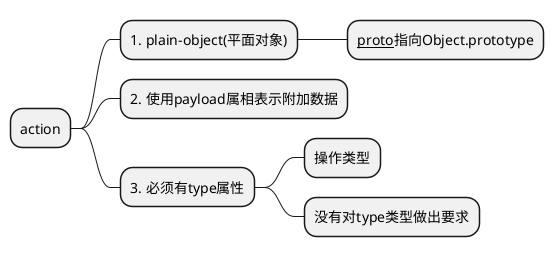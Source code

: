 @startmindmap

* action
** 1. plain-object(平面对象)
*** __proto__指向Object.prototype
** 2. 使用payload属相表示附加数据
** 3. 必须有type属性
*** 操作类型
*** 没有对type类型做出要求



@endmindmap